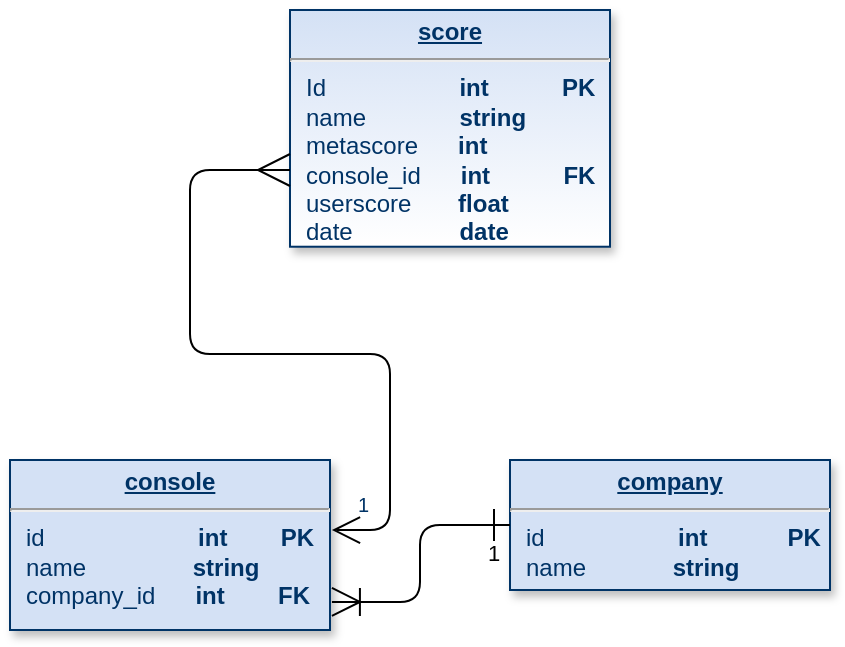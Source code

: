 <mxfile version="14.2.7" type="github">
  <diagram name="Page-1" id="efa7a0a1-bf9b-a30e-e6df-94a7791c09e9">
    <mxGraphModel dx="1422" dy="762" grid="1" gridSize="10" guides="1" tooltips="1" connect="1" arrows="1" fold="1" page="1" pageScale="1" pageWidth="826" pageHeight="1169" background="#ffffff" math="0" shadow="0">
      <root>
        <mxCell id="0" />
        <mxCell id="1" parent="0" />
        <mxCell id="20" value="&lt;p style=&quot;margin: 0px ; margin-top: 4px ; text-align: center ; text-decoration: underline&quot;&gt;&lt;strong&gt;company&lt;/strong&gt;&lt;/p&gt;&lt;hr&gt;&lt;p style=&quot;margin: 0px ; margin-left: 8px&quot;&gt;id&amp;nbsp; &amp;nbsp; &amp;nbsp; &amp;nbsp; &amp;nbsp; &amp;nbsp; &amp;nbsp; &amp;nbsp; &amp;nbsp; &amp;nbsp;&amp;nbsp;&lt;b&gt;int&amp;nbsp; &amp;nbsp; &amp;nbsp; &amp;nbsp; &amp;nbsp; &amp;nbsp; PK&lt;/b&gt;&lt;/p&gt;&lt;p style=&quot;margin: 0px ; margin-left: 8px&quot;&gt;name&amp;nbsp; &amp;nbsp; &amp;nbsp; &amp;nbsp; &amp;nbsp; &amp;nbsp; &amp;nbsp;&lt;b&gt;string&lt;/b&gt;&lt;/p&gt;" style="verticalAlign=top;align=left;overflow=fill;fontSize=12;fontFamily=Helvetica;html=1;strokeColor=#003366;shadow=1;fillColor=#D4E1F5;fontColor=#003366" parent="1" vertex="1">
          <mxGeometry x="430" y="295" width="160" height="65" as="geometry" />
        </mxCell>
        <mxCell id="21" value="&lt;p style=&quot;margin: 0px ; margin-top: 4px ; text-align: center ; text-decoration: underline&quot;&gt;&lt;strong&gt;console&lt;/strong&gt;&lt;/p&gt;&lt;hr&gt;&lt;p style=&quot;margin: 0px ; margin-left: 8px&quot;&gt;id&amp;nbsp; &amp;nbsp; &amp;nbsp; &amp;nbsp; &amp;nbsp; &amp;nbsp; &amp;nbsp; &amp;nbsp; &amp;nbsp; &amp;nbsp; &amp;nbsp; &amp;nbsp;&lt;b&gt;int&amp;nbsp; &amp;nbsp; &amp;nbsp; &amp;nbsp; PK&lt;/b&gt;&amp;nbsp; &amp;nbsp; &amp;nbsp; &amp;nbsp; &amp;nbsp; &amp;nbsp; &amp;nbsp; &amp;nbsp; &amp;nbsp; &amp;nbsp; &amp;nbsp; &amp;nbsp; &amp;nbsp; &amp;nbsp;&amp;nbsp;&lt;/p&gt;&lt;p style=&quot;margin: 0px ; margin-left: 8px&quot;&gt;name&amp;nbsp; &amp;nbsp; &amp;nbsp; &amp;nbsp; &amp;nbsp; &amp;nbsp; &amp;nbsp; &amp;nbsp; &lt;b&gt;string&lt;/b&gt;&lt;/p&gt;&lt;p style=&quot;margin: 0px ; margin-left: 8px&quot;&gt;company_id&amp;nbsp; &amp;nbsp; &amp;nbsp; &lt;b&gt;int&amp;nbsp; &amp;nbsp; &amp;nbsp; &amp;nbsp; FK&lt;/b&gt;&lt;/p&gt;&lt;p style=&quot;margin: 0px ; margin-left: 8px&quot;&gt;&lt;br&gt;&lt;/p&gt;" style="verticalAlign=top;align=left;overflow=fill;fontSize=12;fontFamily=Helvetica;html=1;strokeColor=#003366;shadow=1;fillColor=#D4E1F5;fontColor=#003366" parent="1" vertex="1">
          <mxGeometry x="180" y="295" width="160" height="85" as="geometry" />
        </mxCell>
        <mxCell id="25" value="&lt;p style=&quot;margin: 0px ; margin-top: 4px ; text-align: center ; text-decoration: underline&quot;&gt;&lt;strong&gt;score&lt;/strong&gt;&lt;/p&gt;&lt;hr&gt;&lt;p style=&quot;margin: 0px ; margin-left: 8px&quot;&gt;Id&amp;nbsp; &amp;nbsp; &amp;nbsp; &amp;nbsp; &amp;nbsp; &amp;nbsp; &amp;nbsp; &amp;nbsp; &amp;nbsp; &amp;nbsp;&amp;nbsp;&lt;b&gt;int&amp;nbsp; &amp;nbsp; &amp;nbsp; &amp;nbsp; &amp;nbsp; &amp;nbsp;PK&lt;/b&gt;&lt;/p&gt;&lt;p style=&quot;margin: 0px ; margin-left: 8px&quot;&gt;&lt;span&gt;name&amp;nbsp; &amp;nbsp; &amp;nbsp; &amp;nbsp; &amp;nbsp; &amp;nbsp; &amp;nbsp;&amp;nbsp;&lt;b&gt;s&lt;/b&gt;&lt;/span&gt;&lt;b&gt;tring&lt;/b&gt;&lt;/p&gt;&lt;p style=&quot;margin: 0px ; margin-left: 8px&quot;&gt;metascore&amp;nbsp; &amp;nbsp; &amp;nbsp;&amp;nbsp;&lt;b&gt;int&lt;/b&gt;&lt;/p&gt;&lt;p style=&quot;margin: 0px ; margin-left: 8px&quot;&gt;console_id&amp;nbsp; &amp;nbsp; &amp;nbsp;&amp;nbsp;&lt;b&gt;int&amp;nbsp; &amp;nbsp; &amp;nbsp; &amp;nbsp; &amp;nbsp; &amp;nbsp;FK&lt;/b&gt;&lt;/p&gt;&lt;p style=&quot;margin: 0px ; margin-left: 8px&quot;&gt;userscore&amp;nbsp; &amp;nbsp; &amp;nbsp; &amp;nbsp;&lt;b&gt;float&lt;/b&gt;&lt;/p&gt;&lt;p style=&quot;margin: 0px ; margin-left: 8px&quot;&gt;date&amp;nbsp; &amp;nbsp; &amp;nbsp; &amp;nbsp; &amp;nbsp; &amp;nbsp; &amp;nbsp; &amp;nbsp;&amp;nbsp;&lt;b&gt;date&lt;/b&gt;&lt;/p&gt;" style="verticalAlign=top;align=left;overflow=fill;fontSize=12;fontFamily=Helvetica;html=1;strokeColor=#003366;shadow=1;fillColor=#D4E1F5;fontColor=#003366;gradientColor=#ffffff;" parent="1" vertex="1">
          <mxGeometry x="320" y="70" width="160" height="118.36" as="geometry" />
        </mxCell>
        <mxCell id="90" value="" style="endArrow=open;endSize=12;startArrow=ERmany;startSize=14;startFill=0;edgeStyle=orthogonalEdgeStyle;entryX=1.006;entryY=0.412;entryDx=0;entryDy=0;entryPerimeter=0;" parent="1" target="21" edge="1">
          <mxGeometry x="760" y="350" as="geometry">
            <mxPoint x="320" y="150" as="sourcePoint" />
            <mxPoint x="920" y="350" as="targetPoint" />
            <Array as="points">
              <mxPoint x="320" y="150" />
              <mxPoint x="270" y="150" />
              <mxPoint x="270" y="242" />
              <mxPoint x="370" y="242" />
              <mxPoint x="370" y="330" />
            </Array>
          </mxGeometry>
        </mxCell>
        <mxCell id="92" value="1" style="resizable=0;align=right;verticalAlign=top;labelBackgroundColor=#ffffff;fontSize=10;strokeColor=#003366;shadow=1;fillColor=#D4E1F5;fontColor=#003366" parent="90" connectable="0" vertex="1">
          <mxGeometry x="1" relative="1" as="geometry">
            <mxPoint x="20" y="-25.0" as="offset" />
          </mxGeometry>
        </mxCell>
        <mxCell id="103" value="1" style="endArrow=ERoneToMany;endSize=12;startArrow=ERone;startSize=14;startFill=0;edgeStyle=orthogonalEdgeStyle;align=left;verticalAlign=bottom;endFill=0;exitX=0;exitY=0.5;exitDx=0;exitDy=0;entryX=1.006;entryY=0.835;entryDx=0;entryDy=0;entryPerimeter=0;" parent="1" source="20" target="21" edge="1">
          <mxGeometry x="-0.8" y="23" relative="1" as="geometry">
            <mxPoint x="220" y="520" as="sourcePoint" />
            <mxPoint x="385" y="450" as="targetPoint" />
            <mxPoint as="offset" />
          </mxGeometry>
        </mxCell>
      </root>
    </mxGraphModel>
  </diagram>
</mxfile>
